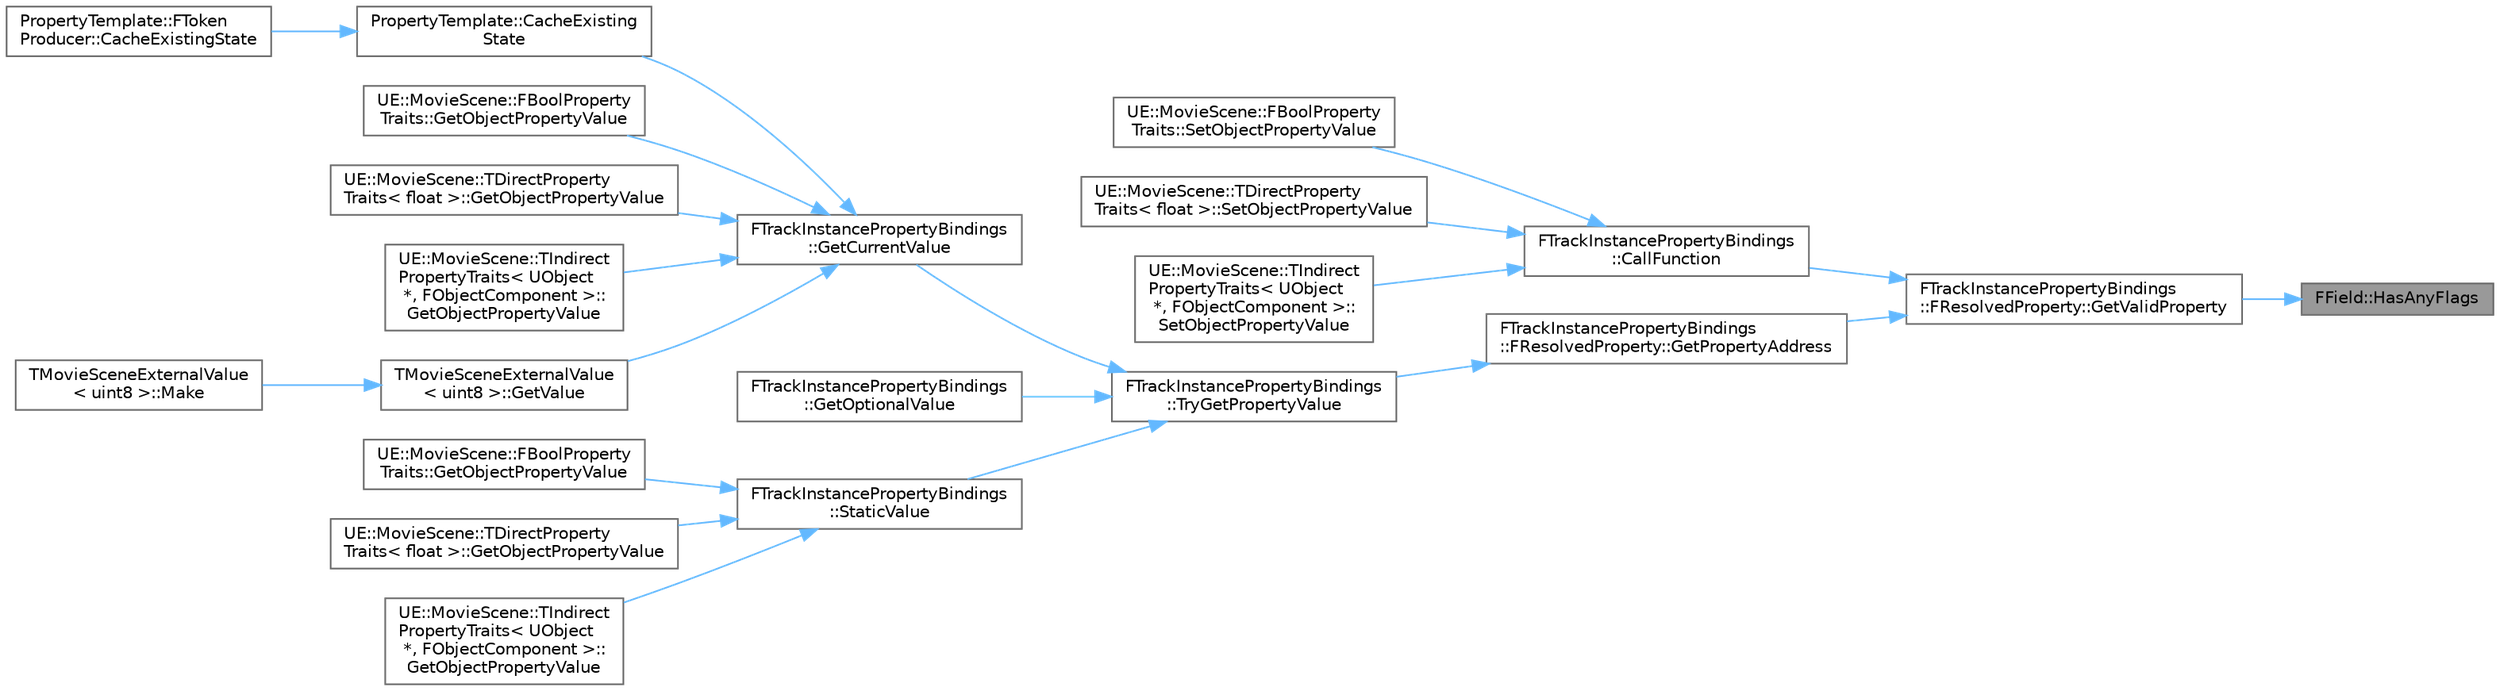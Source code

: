 digraph "FField::HasAnyFlags"
{
 // INTERACTIVE_SVG=YES
 // LATEX_PDF_SIZE
  bgcolor="transparent";
  edge [fontname=Helvetica,fontsize=10,labelfontname=Helvetica,labelfontsize=10];
  node [fontname=Helvetica,fontsize=10,shape=box,height=0.2,width=0.4];
  rankdir="RL";
  Node1 [id="Node000001",label="FField::HasAnyFlags",height=0.2,width=0.4,color="gray40", fillcolor="grey60", style="filled", fontcolor="black",tooltip="Used to safely check whether any of the passed in flags are set."];
  Node1 -> Node2 [id="edge1_Node000001_Node000002",dir="back",color="steelblue1",style="solid",tooltip=" "];
  Node2 [id="Node000002",label="FTrackInstancePropertyBindings\l::FResolvedProperty::GetValidProperty",height=0.2,width=0.4,color="grey40", fillcolor="white", style="filled",URL="$d6/d70/structFTrackInstancePropertyBindings_1_1FResolvedProperty.html#a2bdc3eec811cfac2f50e413cbd0e4c4a",tooltip=" "];
  Node2 -> Node3 [id="edge2_Node000002_Node000003",dir="back",color="steelblue1",style="solid",tooltip=" "];
  Node3 [id="Node000003",label="FTrackInstancePropertyBindings\l::CallFunction",height=0.2,width=0.4,color="grey40", fillcolor="white", style="filled",URL="$de/d6c/classFTrackInstancePropertyBindings.html#a5a44f9ac82e5bbb9302aab1887f2fc17",tooltip="Calls the setter function for a specific runtime object or if the setter function does not exist,..."];
  Node3 -> Node4 [id="edge3_Node000003_Node000004",dir="back",color="steelblue1",style="solid",tooltip=" "];
  Node4 [id="Node000004",label="UE::MovieScene::FBoolProperty\lTraits::SetObjectPropertyValue",height=0.2,width=0.4,color="grey40", fillcolor="white", style="filled",URL="$df/d04/structUE_1_1MovieScene_1_1FBoolPropertyTraits.html#af2e5fa91c234e51cce434a284f365a56",tooltip=" "];
  Node3 -> Node5 [id="edge4_Node000003_Node000005",dir="back",color="steelblue1",style="solid",tooltip=" "];
  Node5 [id="Node000005",label="UE::MovieScene::TDirectProperty\lTraits\< float \>::SetObjectPropertyValue",height=0.2,width=0.4,color="grey40", fillcolor="white", style="filled",URL="$d2/d38/structUE_1_1MovieScene_1_1TDirectPropertyTraits.html#a6dfa844fc0cbd9faffe1237896a2602e",tooltip=" "];
  Node3 -> Node6 [id="edge5_Node000003_Node000006",dir="back",color="steelblue1",style="solid",tooltip=" "];
  Node6 [id="Node000006",label="UE::MovieScene::TIndirect\lPropertyTraits\< UObject\l *, FObjectComponent \>::\lSetObjectPropertyValue",height=0.2,width=0.4,color="grey40", fillcolor="white", style="filled",URL="$d2/dc1/structUE_1_1MovieScene_1_1TIndirectPropertyTraits.html#a5e3da6afa0659a79831ffa5852ca3ad4",tooltip=" "];
  Node2 -> Node7 [id="edge6_Node000002_Node000007",dir="back",color="steelblue1",style="solid",tooltip=" "];
  Node7 [id="Node000007",label="FTrackInstancePropertyBindings\l::FResolvedProperty::GetPropertyAddress",height=0.2,width=0.4,color="grey40", fillcolor="white", style="filled",URL="$d6/d70/structFTrackInstancePropertyBindings_1_1FResolvedProperty.html#ab1f3e19f4ea228c63a823a58360c7ae9",tooltip=" "];
  Node7 -> Node8 [id="edge7_Node000007_Node000008",dir="back",color="steelblue1",style="solid",tooltip=" "];
  Node8 [id="Node000008",label="FTrackInstancePropertyBindings\l::TryGetPropertyValue",height=0.2,width=0.4,color="grey40", fillcolor="white", style="filled",URL="$de/d6c/classFTrackInstancePropertyBindings.html#a456ac18cc0c2974eff5ac0fcdc676cdf",tooltip=" "];
  Node8 -> Node9 [id="edge8_Node000008_Node000009",dir="back",color="steelblue1",style="solid",tooltip=" "];
  Node9 [id="Node000009",label="FTrackInstancePropertyBindings\l::GetCurrentValue",height=0.2,width=0.4,color="grey40", fillcolor="white", style="filled",URL="$de/d6c/classFTrackInstancePropertyBindings.html#aeb29a71fa0a2866da90afa593fb755a4",tooltip="Gets the current value of a property on an object."];
  Node9 -> Node10 [id="edge9_Node000009_Node000010",dir="back",color="steelblue1",style="solid",tooltip=" "];
  Node10 [id="Node000010",label="PropertyTemplate::CacheExisting\lState",height=0.2,width=0.4,color="grey40", fillcolor="white", style="filled",URL="$de/d0d/namespacePropertyTemplate.html#a132a9b53a549fb7919ef67d4a114ec90",tooltip=" "];
  Node10 -> Node11 [id="edge10_Node000010_Node000011",dir="back",color="steelblue1",style="solid",tooltip=" "];
  Node11 [id="Node000011",label="PropertyTemplate::FToken\lProducer::CacheExistingState",height=0.2,width=0.4,color="grey40", fillcolor="white", style="filled",URL="$df/db3/structPropertyTemplate_1_1FTokenProducer.html#a94642aa02f9438c7deefa4d6c74b2cac",tooltip="Produce a token that can be used to return the specified object back to its current state."];
  Node9 -> Node12 [id="edge11_Node000009_Node000012",dir="back",color="steelblue1",style="solid",tooltip=" "];
  Node12 [id="Node000012",label="UE::MovieScene::FBoolProperty\lTraits::GetObjectPropertyValue",height=0.2,width=0.4,color="grey40", fillcolor="white", style="filled",URL="$df/d04/structUE_1_1MovieScene_1_1FBoolPropertyTraits.html#a745840c2a5557d47558165504337020f",tooltip=" "];
  Node9 -> Node13 [id="edge12_Node000009_Node000013",dir="back",color="steelblue1",style="solid",tooltip=" "];
  Node13 [id="Node000013",label="UE::MovieScene::TDirectProperty\lTraits\< float \>::GetObjectPropertyValue",height=0.2,width=0.4,color="grey40", fillcolor="white", style="filled",URL="$d2/d38/structUE_1_1MovieScene_1_1TDirectPropertyTraits.html#a376aa954d90f214f9809198fc4b574a5",tooltip=" "];
  Node9 -> Node14 [id="edge13_Node000009_Node000014",dir="back",color="steelblue1",style="solid",tooltip=" "];
  Node14 [id="Node000014",label="UE::MovieScene::TIndirect\lPropertyTraits\< UObject\l *, FObjectComponent \>::\lGetObjectPropertyValue",height=0.2,width=0.4,color="grey40", fillcolor="white", style="filled",URL="$d2/dc1/structUE_1_1MovieScene_1_1TIndirectPropertyTraits.html#a53657a38e8f00be23c5f03a06a3fdd3c",tooltip=" "];
  Node9 -> Node15 [id="edge14_Node000009_Node000015",dir="back",color="steelblue1",style="solid",tooltip=" "];
  Node15 [id="Node000015",label="TMovieSceneExternalValue\l\< uint8 \>::GetValue",height=0.2,width=0.4,color="grey40", fillcolor="white", style="filled",URL="$de/d18/structTMovieSceneExternalValue.html#a3a5f9a992d505861b7005aabcc24d8ef",tooltip=" "];
  Node15 -> Node16 [id="edge15_Node000015_Node000016",dir="back",color="steelblue1",style="solid",tooltip=" "];
  Node16 [id="Node000016",label="TMovieSceneExternalValue\l\< uint8 \>::Make",height=0.2,width=0.4,color="grey40", fillcolor="white", style="filled",URL="$de/d18/structTMovieSceneExternalValue.html#a47932f3896bac79f208d25a47744de40",tooltip=" "];
  Node8 -> Node17 [id="edge16_Node000008_Node000017",dir="back",color="steelblue1",style="solid",tooltip=" "];
  Node17 [id="Node000017",label="FTrackInstancePropertyBindings\l::GetOptionalValue",height=0.2,width=0.4,color="grey40", fillcolor="white", style="filled",URL="$de/d6c/classFTrackInstancePropertyBindings.html#a338a1368650ba4ed30f1e76eaa16dd01",tooltip="Optionally gets the current value of a property on an object."];
  Node8 -> Node18 [id="edge17_Node000008_Node000018",dir="back",color="steelblue1",style="solid",tooltip=" "];
  Node18 [id="Node000018",label="FTrackInstancePropertyBindings\l::StaticValue",height=0.2,width=0.4,color="grey40", fillcolor="white", style="filled",URL="$de/d6c/classFTrackInstancePropertyBindings.html#a390a994bc7451a6ff29dd328a5498ec6",tooltip="Static function for accessing a property value on an object without caching its address."];
  Node18 -> Node19 [id="edge18_Node000018_Node000019",dir="back",color="steelblue1",style="solid",tooltip=" "];
  Node19 [id="Node000019",label="UE::MovieScene::FBoolProperty\lTraits::GetObjectPropertyValue",height=0.2,width=0.4,color="grey40", fillcolor="white", style="filled",URL="$df/d04/structUE_1_1MovieScene_1_1FBoolPropertyTraits.html#a80c8d5857b2ae772ca3bc0f2db36c64b",tooltip=" "];
  Node18 -> Node20 [id="edge19_Node000018_Node000020",dir="back",color="steelblue1",style="solid",tooltip=" "];
  Node20 [id="Node000020",label="UE::MovieScene::TDirectProperty\lTraits\< float \>::GetObjectPropertyValue",height=0.2,width=0.4,color="grey40", fillcolor="white", style="filled",URL="$d2/d38/structUE_1_1MovieScene_1_1TDirectPropertyTraits.html#ae6f7811c80e05f43319759c43c972e81",tooltip=" "];
  Node18 -> Node21 [id="edge20_Node000018_Node000021",dir="back",color="steelblue1",style="solid",tooltip=" "];
  Node21 [id="Node000021",label="UE::MovieScene::TIndirect\lPropertyTraits\< UObject\l *, FObjectComponent \>::\lGetObjectPropertyValue",height=0.2,width=0.4,color="grey40", fillcolor="white", style="filled",URL="$d2/dc1/structUE_1_1MovieScene_1_1TIndirectPropertyTraits.html#a567aee62f067a3a9c1c22997304042f9",tooltip=" "];
}
